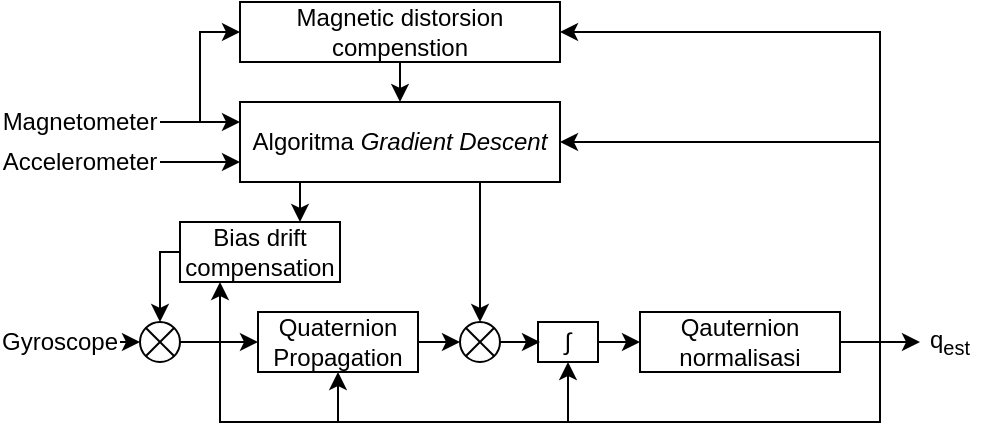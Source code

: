 <mxfile version="14.4.4" type="github">
  <diagram id="qvvtJD3wGNcPgJMWLbbx" name="Page-1">
    <mxGraphModel dx="599" dy="332" grid="1" gridSize="10" guides="1" tooltips="1" connect="1" arrows="1" fold="1" page="1" pageScale="1" pageWidth="827" pageHeight="1169" math="0" shadow="0">
      <root>
        <mxCell id="0" />
        <mxCell id="1" parent="0" />
        <mxCell id="iM5ZqIe5i4lhruRLK5ZW-10" style="edgeStyle=orthogonalEdgeStyle;rounded=0;orthogonalLoop=1;jettySize=auto;html=1;exitX=1;exitY=0.5;exitDx=0;exitDy=0;entryX=0;entryY=0.75;entryDx=0;entryDy=0;" edge="1" parent="1" source="iM5ZqIe5i4lhruRLK5ZW-1" target="iM5ZqIe5i4lhruRLK5ZW-8">
          <mxGeometry relative="1" as="geometry" />
        </mxCell>
        <mxCell id="iM5ZqIe5i4lhruRLK5ZW-1" value="Accelerometer" style="text;html=1;strokeColor=none;fillColor=none;align=center;verticalAlign=middle;whiteSpace=wrap;rounded=0;" vertex="1" parent="1">
          <mxGeometry x="120" y="110" width="80" height="20" as="geometry" />
        </mxCell>
        <mxCell id="iM5ZqIe5i4lhruRLK5ZW-9" style="edgeStyle=orthogonalEdgeStyle;rounded=0;orthogonalLoop=1;jettySize=auto;html=1;exitX=1;exitY=0.5;exitDx=0;exitDy=0;entryX=0;entryY=0.25;entryDx=0;entryDy=0;" edge="1" parent="1" source="iM5ZqIe5i4lhruRLK5ZW-2" target="iM5ZqIe5i4lhruRLK5ZW-8">
          <mxGeometry relative="1" as="geometry" />
        </mxCell>
        <mxCell id="iM5ZqIe5i4lhruRLK5ZW-2" value="Magnetometer" style="text;html=1;strokeColor=none;fillColor=none;align=center;verticalAlign=middle;whiteSpace=wrap;rounded=0;" vertex="1" parent="1">
          <mxGeometry x="120" y="90" width="80" height="20" as="geometry" />
        </mxCell>
        <mxCell id="iM5ZqIe5i4lhruRLK5ZW-19" style="edgeStyle=orthogonalEdgeStyle;rounded=0;orthogonalLoop=1;jettySize=auto;html=1;exitX=1;exitY=0.5;exitDx=0;exitDy=0;entryX=0;entryY=0.5;entryDx=0;entryDy=0;entryPerimeter=0;" edge="1" parent="1" source="iM5ZqIe5i4lhruRLK5ZW-4" target="iM5ZqIe5i4lhruRLK5ZW-5">
          <mxGeometry relative="1" as="geometry" />
        </mxCell>
        <mxCell id="iM5ZqIe5i4lhruRLK5ZW-4" value="Gyroscope" style="text;html=1;strokeColor=none;fillColor=none;align=center;verticalAlign=middle;whiteSpace=wrap;rounded=0;" vertex="1" parent="1">
          <mxGeometry x="120" y="200" width="60" height="20" as="geometry" />
        </mxCell>
        <mxCell id="iM5ZqIe5i4lhruRLK5ZW-41" style="edgeStyle=orthogonalEdgeStyle;rounded=0;orthogonalLoop=1;jettySize=auto;html=1;exitX=1;exitY=0.5;exitDx=0;exitDy=0;exitPerimeter=0;entryX=0;entryY=0.5;entryDx=0;entryDy=0;" edge="1" parent="1" source="iM5ZqIe5i4lhruRLK5ZW-5" target="iM5ZqIe5i4lhruRLK5ZW-38">
          <mxGeometry relative="1" as="geometry" />
        </mxCell>
        <mxCell id="iM5ZqIe5i4lhruRLK5ZW-5" value="" style="verticalLabelPosition=bottom;verticalAlign=top;html=1;shape=mxgraph.flowchart.or;" vertex="1" parent="1">
          <mxGeometry x="190" y="200" width="20" height="20" as="geometry" />
        </mxCell>
        <mxCell id="iM5ZqIe5i4lhruRLK5ZW-20" style="edgeStyle=orthogonalEdgeStyle;rounded=0;orthogonalLoop=1;jettySize=auto;html=1;exitX=1;exitY=0.5;exitDx=0;exitDy=0;entryX=0;entryY=0.5;entryDx=0;entryDy=0;" edge="1" parent="1" source="iM5ZqIe5i4lhruRLK5ZW-2" target="iM5ZqIe5i4lhruRLK5ZW-12">
          <mxGeometry relative="1" as="geometry" />
        </mxCell>
        <mxCell id="iM5ZqIe5i4lhruRLK5ZW-43" style="edgeStyle=orthogonalEdgeStyle;rounded=0;orthogonalLoop=1;jettySize=auto;html=1;exitX=0.25;exitY=1;exitDx=0;exitDy=0;entryX=0.75;entryY=0;entryDx=0;entryDy=0;" edge="1" parent="1" source="iM5ZqIe5i4lhruRLK5ZW-8" target="iM5ZqIe5i4lhruRLK5ZW-14">
          <mxGeometry relative="1" as="geometry" />
        </mxCell>
        <mxCell id="iM5ZqIe5i4lhruRLK5ZW-48" style="edgeStyle=orthogonalEdgeStyle;rounded=0;orthogonalLoop=1;jettySize=auto;html=1;exitX=0.75;exitY=1;exitDx=0;exitDy=0;entryX=0.5;entryY=0;entryDx=0;entryDy=0;entryPerimeter=0;" edge="1" parent="1" source="iM5ZqIe5i4lhruRLK5ZW-8" target="iM5ZqIe5i4lhruRLK5ZW-36">
          <mxGeometry relative="1" as="geometry">
            <mxPoint x="360.31" y="170" as="targetPoint" />
          </mxGeometry>
        </mxCell>
        <mxCell id="iM5ZqIe5i4lhruRLK5ZW-8" value="Algoritma &lt;i&gt;Gradient Descent&lt;/i&gt;" style="rounded=0;whiteSpace=wrap;html=1;" vertex="1" parent="1">
          <mxGeometry x="240" y="90" width="160" height="40" as="geometry" />
        </mxCell>
        <mxCell id="iM5ZqIe5i4lhruRLK5ZW-21" value="" style="edgeStyle=orthogonalEdgeStyle;rounded=0;orthogonalLoop=1;jettySize=auto;html=1;" edge="1" parent="1" source="iM5ZqIe5i4lhruRLK5ZW-12">
          <mxGeometry relative="1" as="geometry">
            <mxPoint x="320" y="90" as="targetPoint" />
          </mxGeometry>
        </mxCell>
        <mxCell id="iM5ZqIe5i4lhruRLK5ZW-12" value="Magnetic distorsion compenstion" style="rounded=0;whiteSpace=wrap;html=1;" vertex="1" parent="1">
          <mxGeometry x="240" y="40" width="160" height="30" as="geometry" />
        </mxCell>
        <mxCell id="iM5ZqIe5i4lhruRLK5ZW-26" value="" style="edgeStyle=orthogonalEdgeStyle;rounded=0;orthogonalLoop=1;jettySize=auto;html=1;" edge="1" parent="1" source="iM5ZqIe5i4lhruRLK5ZW-13">
          <mxGeometry relative="1" as="geometry">
            <mxPoint x="580" y="210" as="targetPoint" />
          </mxGeometry>
        </mxCell>
        <mxCell id="iM5ZqIe5i4lhruRLK5ZW-27" style="edgeStyle=orthogonalEdgeStyle;rounded=0;orthogonalLoop=1;jettySize=auto;html=1;exitX=1;exitY=0.5;exitDx=0;exitDy=0;entryX=1;entryY=0.5;entryDx=0;entryDy=0;" edge="1" parent="1" source="iM5ZqIe5i4lhruRLK5ZW-13" target="iM5ZqIe5i4lhruRLK5ZW-8">
          <mxGeometry relative="1" as="geometry" />
        </mxCell>
        <mxCell id="iM5ZqIe5i4lhruRLK5ZW-28" style="edgeStyle=orthogonalEdgeStyle;rounded=0;orthogonalLoop=1;jettySize=auto;html=1;exitX=1;exitY=0.5;exitDx=0;exitDy=0;entryX=1;entryY=0.5;entryDx=0;entryDy=0;" edge="1" parent="1" source="iM5ZqIe5i4lhruRLK5ZW-13" target="iM5ZqIe5i4lhruRLK5ZW-12">
          <mxGeometry relative="1" as="geometry">
            <Array as="points">
              <mxPoint x="560" y="210" />
              <mxPoint x="560" y="55" />
            </Array>
          </mxGeometry>
        </mxCell>
        <mxCell id="iM5ZqIe5i4lhruRLK5ZW-34" style="edgeStyle=orthogonalEdgeStyle;rounded=0;orthogonalLoop=1;jettySize=auto;html=1;exitX=1;exitY=0.5;exitDx=0;exitDy=0;entryX=0.5;entryY=1;entryDx=0;entryDy=0;" edge="1" parent="1" source="iM5ZqIe5i4lhruRLK5ZW-13" target="iM5ZqIe5i4lhruRLK5ZW-22">
          <mxGeometry relative="1" as="geometry">
            <Array as="points">
              <mxPoint x="560" y="210" />
              <mxPoint x="560" y="250" />
              <mxPoint x="404" y="250" />
            </Array>
          </mxGeometry>
        </mxCell>
        <mxCell id="iM5ZqIe5i4lhruRLK5ZW-50" style="edgeStyle=orthogonalEdgeStyle;rounded=0;orthogonalLoop=1;jettySize=auto;html=1;exitX=1;exitY=0.5;exitDx=0;exitDy=0;entryX=0.5;entryY=1;entryDx=0;entryDy=0;" edge="1" parent="1" source="iM5ZqIe5i4lhruRLK5ZW-13" target="iM5ZqIe5i4lhruRLK5ZW-38">
          <mxGeometry relative="1" as="geometry">
            <Array as="points">
              <mxPoint x="560" y="210" />
              <mxPoint x="560" y="250" />
              <mxPoint x="289" y="250" />
            </Array>
          </mxGeometry>
        </mxCell>
        <mxCell id="iM5ZqIe5i4lhruRLK5ZW-51" style="edgeStyle=orthogonalEdgeStyle;rounded=0;orthogonalLoop=1;jettySize=auto;html=1;exitX=1;exitY=0.5;exitDx=0;exitDy=0;entryX=0.25;entryY=1;entryDx=0;entryDy=0;" edge="1" parent="1" source="iM5ZqIe5i4lhruRLK5ZW-13" target="iM5ZqIe5i4lhruRLK5ZW-14">
          <mxGeometry relative="1" as="geometry">
            <Array as="points">
              <mxPoint x="560" y="210" />
              <mxPoint x="560" y="250" />
              <mxPoint x="230" y="250" />
            </Array>
          </mxGeometry>
        </mxCell>
        <mxCell id="iM5ZqIe5i4lhruRLK5ZW-13" value="Qauternion normalisasi" style="rounded=0;whiteSpace=wrap;html=1;" vertex="1" parent="1">
          <mxGeometry x="440" y="195" width="100" height="30" as="geometry" />
        </mxCell>
        <mxCell id="iM5ZqIe5i4lhruRLK5ZW-18" style="edgeStyle=orthogonalEdgeStyle;rounded=0;orthogonalLoop=1;jettySize=auto;html=1;exitX=0;exitY=0.5;exitDx=0;exitDy=0;entryX=0.5;entryY=0;entryDx=0;entryDy=0;entryPerimeter=0;" edge="1" parent="1" source="iM5ZqIe5i4lhruRLK5ZW-14" target="iM5ZqIe5i4lhruRLK5ZW-5">
          <mxGeometry relative="1" as="geometry">
            <mxPoint x="210" y="190" as="targetPoint" />
            <Array as="points">
              <mxPoint x="200" y="165" />
            </Array>
          </mxGeometry>
        </mxCell>
        <mxCell id="iM5ZqIe5i4lhruRLK5ZW-14" value="Bias drift compensation" style="rounded=0;whiteSpace=wrap;html=1;" vertex="1" parent="1">
          <mxGeometry x="210" y="150" width="80" height="30" as="geometry" />
        </mxCell>
        <mxCell id="iM5ZqIe5i4lhruRLK5ZW-45" value="" style="edgeStyle=orthogonalEdgeStyle;rounded=0;orthogonalLoop=1;jettySize=auto;html=1;" edge="1" parent="1" source="iM5ZqIe5i4lhruRLK5ZW-22" target="iM5ZqIe5i4lhruRLK5ZW-13">
          <mxGeometry relative="1" as="geometry" />
        </mxCell>
        <mxCell id="iM5ZqIe5i4lhruRLK5ZW-22" value="∫" style="rounded=0;whiteSpace=wrap;html=1;" vertex="1" parent="1">
          <mxGeometry x="389" y="200" width="30" height="20" as="geometry" />
        </mxCell>
        <mxCell id="iM5ZqIe5i4lhruRLK5ZW-25" value="q&lt;sub&gt;est&lt;/sub&gt;" style="text;html=1;strokeColor=none;fillColor=none;align=center;verticalAlign=middle;whiteSpace=wrap;rounded=0;" vertex="1" parent="1">
          <mxGeometry x="580" y="200" width="30" height="20" as="geometry" />
        </mxCell>
        <mxCell id="iM5ZqIe5i4lhruRLK5ZW-46" value="" style="edgeStyle=orthogonalEdgeStyle;rounded=0;orthogonalLoop=1;jettySize=auto;html=1;" edge="1" parent="1" source="iM5ZqIe5i4lhruRLK5ZW-36">
          <mxGeometry relative="1" as="geometry">
            <mxPoint x="390" y="210" as="targetPoint" />
          </mxGeometry>
        </mxCell>
        <mxCell id="iM5ZqIe5i4lhruRLK5ZW-36" value="" style="verticalLabelPosition=bottom;verticalAlign=top;html=1;shape=mxgraph.flowchart.or;" vertex="1" parent="1">
          <mxGeometry x="350" y="200" width="20" height="20" as="geometry" />
        </mxCell>
        <mxCell id="iM5ZqIe5i4lhruRLK5ZW-49" value="" style="edgeStyle=orthogonalEdgeStyle;rounded=0;orthogonalLoop=1;jettySize=auto;html=1;" edge="1" parent="1" source="iM5ZqIe5i4lhruRLK5ZW-38">
          <mxGeometry relative="1" as="geometry">
            <mxPoint x="350" y="210" as="targetPoint" />
          </mxGeometry>
        </mxCell>
        <mxCell id="iM5ZqIe5i4lhruRLK5ZW-38" value="Quaternion Propagation" style="rounded=0;whiteSpace=wrap;html=1;" vertex="1" parent="1">
          <mxGeometry x="249" y="195" width="80" height="30" as="geometry" />
        </mxCell>
      </root>
    </mxGraphModel>
  </diagram>
</mxfile>
